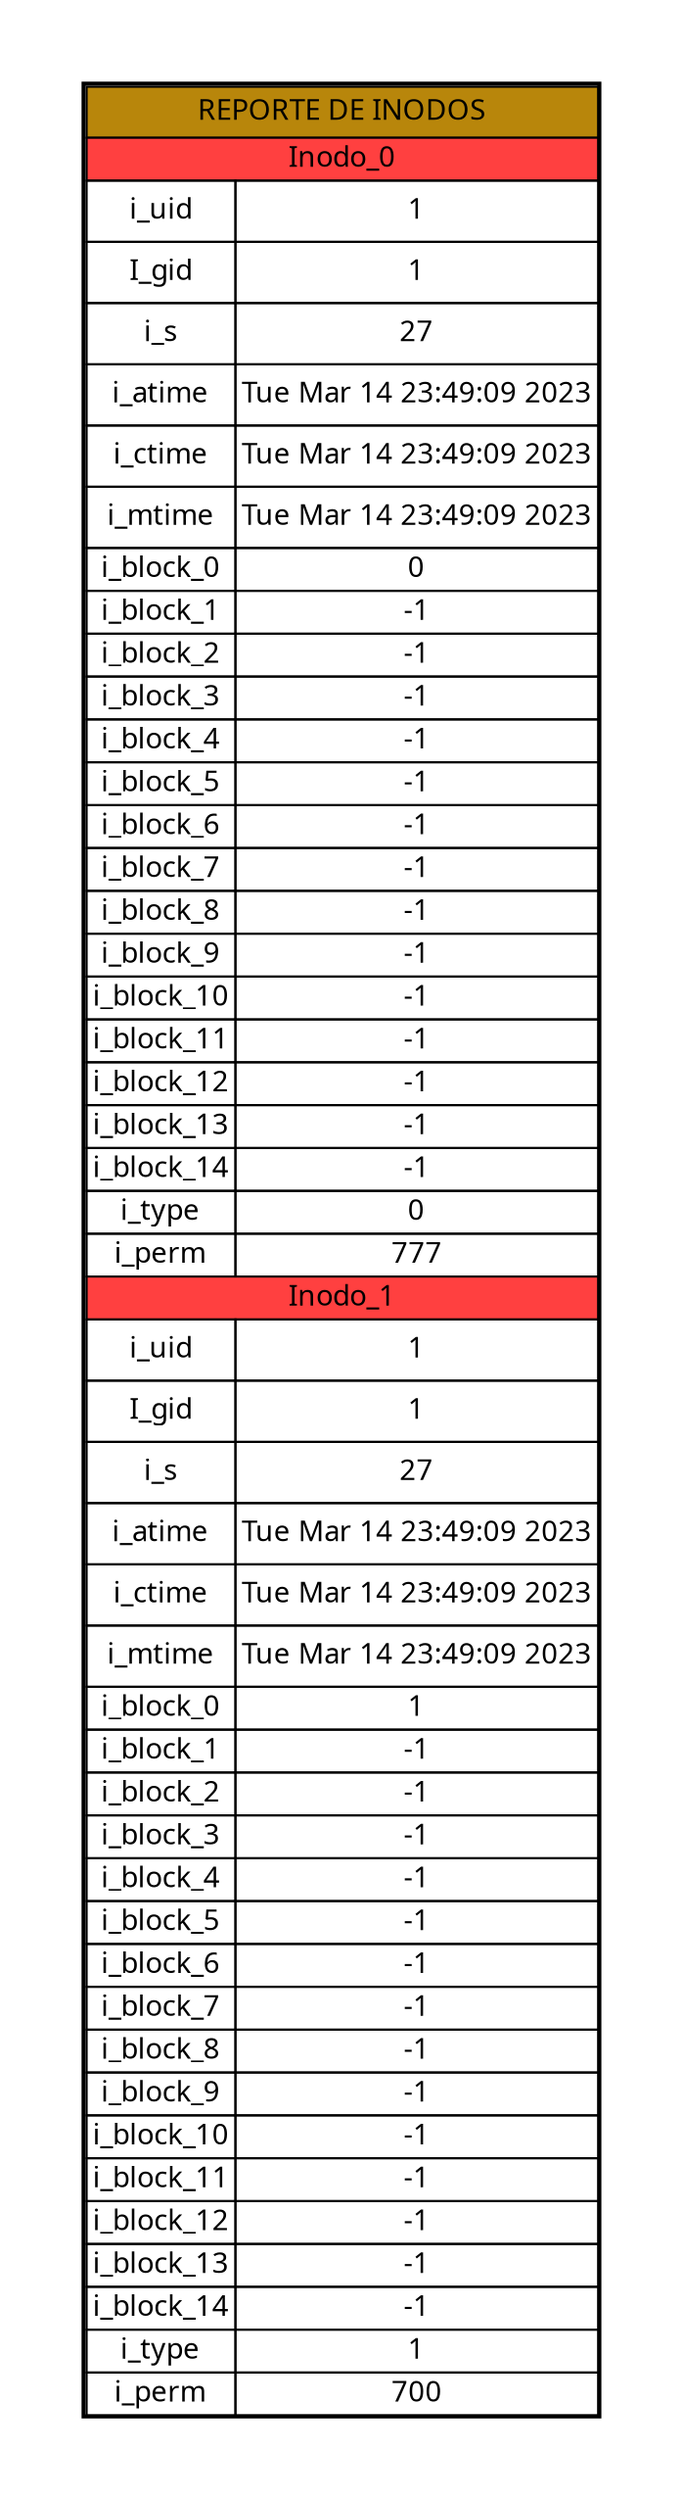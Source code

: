 digraph G {
graph[margin=0]
rankdir="TB";
node [shape=plaintext fontname= "Ubuntu" fontsize="14"];
edge [style="invis"];

"Inodes Report" [margin="0.5" label = <
<TABLE BGCOLOR="white" BORDER="2" COLOR="BLACK" CELLBORDER="1" CELLSPACING="0">
<TR>
<TD HEIGHT="25" BGCOLOR="#B8860B" COLSPAN="2">REPORTE DE INODOS</TD>
</TR>

<TR>
<TD colspan="2" BGCOLOR="brown1" ALIGN="center">Inodo_0</TD>
</TR>

<TR>
<TD HEIGHT="30" >i_uid</TD>
<TD WIDTH="100" >1</TD>
</TR>

<TR>
<TD HEIGHT="30" >I_gid</TD>
<TD WIDTH="100" >1</TD>
</TR>

<TR>
<TD HEIGHT="30" >i_s</TD>
<TD WIDTH="100" >27</TD>
</TR>

<TR>
<TD HEIGHT="30" >i_atime</TD>
<TD WIDTH="100" >Tue Mar 14 23:49:09 2023
</TD>
</TR>

<TR>
<TD HEIGHT="30" >i_ctime</TD>
<TD WIDTH="100" >Tue Mar 14 23:49:09 2023
</TD>
</TR>

<TR>
<TD HEIGHT="30" >i_mtime</TD>
<TD WIDTH="100" >Tue Mar 14 23:49:09 2023
</TD>
</TR>

<TR>
<TD>i_block_0</TD>
<TD>0</TD>
</TR>

<TR>
<TD>i_block_1</TD>
<TD>-1</TD>
</TR>

<TR>
<TD>i_block_2</TD>
<TD>-1</TD>
</TR>

<TR>
<TD>i_block_3</TD>
<TD>-1</TD>
</TR>

<TR>
<TD>i_block_4</TD>
<TD>-1</TD>
</TR>

<TR>
<TD>i_block_5</TD>
<TD>-1</TD>
</TR>

<TR>
<TD>i_block_6</TD>
<TD>-1</TD>
</TR>

<TR>
<TD>i_block_7</TD>
<TD>-1</TD>
</TR>

<TR>
<TD>i_block_8</TD>
<TD>-1</TD>
</TR>

<TR>
<TD>i_block_9</TD>
<TD>-1</TD>
</TR>

<TR>
<TD>i_block_10</TD>
<TD>-1</TD>
</TR>

<TR>
<TD>i_block_11</TD>
<TD>-1</TD>
</TR>

<TR>
<TD>i_block_12</TD>
<TD>-1</TD>
</TR>

<TR>
<TD>i_block_13</TD>
<TD>-1</TD>
</TR>

<TR>
<TD>i_block_14</TD>
<TD>-1</TD>
</TR>

<TR>
<TD>i_type</TD>
<TD>0</TD>
</TR>

<TR>
<TD>i_perm</TD>
<TD>777</TD>
</TR>

<TR>
<TD colspan="2" BGCOLOR="brown1" ALIGN="center">Inodo_1</TD>
</TR>

<TR>
<TD HEIGHT="30" >i_uid</TD>
<TD WIDTH="100" >1</TD>
</TR>

<TR>
<TD HEIGHT="30" >I_gid</TD>
<TD WIDTH="100" >1</TD>
</TR>

<TR>
<TD HEIGHT="30" >i_s</TD>
<TD WIDTH="100" >27</TD>
</TR>

<TR>
<TD HEIGHT="30" >i_atime</TD>
<TD WIDTH="100" >Tue Mar 14 23:49:09 2023
</TD>
</TR>

<TR>
<TD HEIGHT="30" >i_ctime</TD>
<TD WIDTH="100" >Tue Mar 14 23:49:09 2023
</TD>
</TR>

<TR>
<TD HEIGHT="30" >i_mtime</TD>
<TD WIDTH="100" >Tue Mar 14 23:49:09 2023
</TD>
</TR>

<TR>
<TD>i_block_0</TD>
<TD>1</TD>
</TR>

<TR>
<TD>i_block_1</TD>
<TD>-1</TD>
</TR>

<TR>
<TD>i_block_2</TD>
<TD>-1</TD>
</TR>

<TR>
<TD>i_block_3</TD>
<TD>-1</TD>
</TR>

<TR>
<TD>i_block_4</TD>
<TD>-1</TD>
</TR>

<TR>
<TD>i_block_5</TD>
<TD>-1</TD>
</TR>

<TR>
<TD>i_block_6</TD>
<TD>-1</TD>
</TR>

<TR>
<TD>i_block_7</TD>
<TD>-1</TD>
</TR>

<TR>
<TD>i_block_8</TD>
<TD>-1</TD>
</TR>

<TR>
<TD>i_block_9</TD>
<TD>-1</TD>
</TR>

<TR>
<TD>i_block_10</TD>
<TD>-1</TD>
</TR>

<TR>
<TD>i_block_11</TD>
<TD>-1</TD>
</TR>

<TR>
<TD>i_block_12</TD>
<TD>-1</TD>
</TR>

<TR>
<TD>i_block_13</TD>
<TD>-1</TD>
</TR>

<TR>
<TD>i_block_14</TD>
<TD>-1</TD>
</TR>

<TR>
<TD>i_type</TD>
<TD>1</TD>
</TR>

<TR>
<TD>i_perm</TD>
<TD>700</TD>
</TR>

</TABLE>>];
}